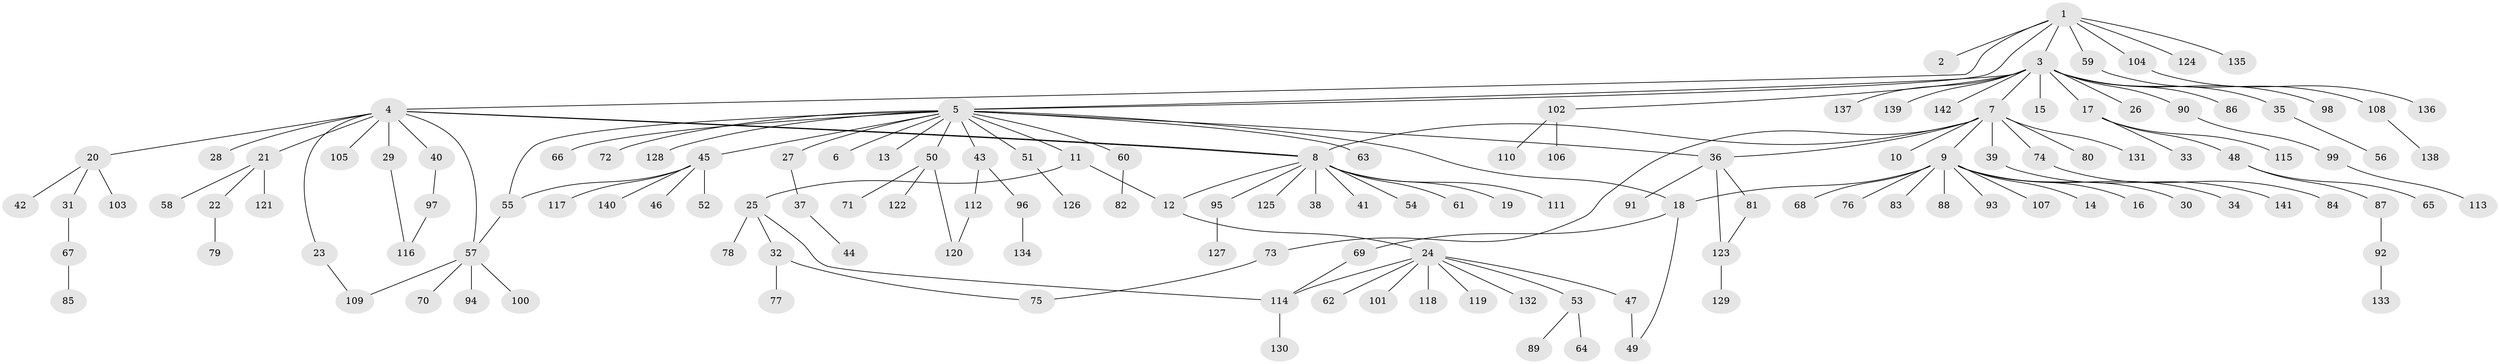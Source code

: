 // Generated by graph-tools (version 1.1) at 2025/14/03/09/25 04:14:41]
// undirected, 142 vertices, 157 edges
graph export_dot {
graph [start="1"]
  node [color=gray90,style=filled];
  1;
  2;
  3;
  4;
  5;
  6;
  7;
  8;
  9;
  10;
  11;
  12;
  13;
  14;
  15;
  16;
  17;
  18;
  19;
  20;
  21;
  22;
  23;
  24;
  25;
  26;
  27;
  28;
  29;
  30;
  31;
  32;
  33;
  34;
  35;
  36;
  37;
  38;
  39;
  40;
  41;
  42;
  43;
  44;
  45;
  46;
  47;
  48;
  49;
  50;
  51;
  52;
  53;
  54;
  55;
  56;
  57;
  58;
  59;
  60;
  61;
  62;
  63;
  64;
  65;
  66;
  67;
  68;
  69;
  70;
  71;
  72;
  73;
  74;
  75;
  76;
  77;
  78;
  79;
  80;
  81;
  82;
  83;
  84;
  85;
  86;
  87;
  88;
  89;
  90;
  91;
  92;
  93;
  94;
  95;
  96;
  97;
  98;
  99;
  100;
  101;
  102;
  103;
  104;
  105;
  106;
  107;
  108;
  109;
  110;
  111;
  112;
  113;
  114;
  115;
  116;
  117;
  118;
  119;
  120;
  121;
  122;
  123;
  124;
  125;
  126;
  127;
  128;
  129;
  130;
  131;
  132;
  133;
  134;
  135;
  136;
  137;
  138;
  139;
  140;
  141;
  142;
  1 -- 2;
  1 -- 3;
  1 -- 4;
  1 -- 5;
  1 -- 59;
  1 -- 104;
  1 -- 124;
  1 -- 135;
  3 -- 5;
  3 -- 7;
  3 -- 15;
  3 -- 17;
  3 -- 26;
  3 -- 35;
  3 -- 86;
  3 -- 90;
  3 -- 98;
  3 -- 102;
  3 -- 137;
  3 -- 139;
  3 -- 142;
  4 -- 8;
  4 -- 8;
  4 -- 20;
  4 -- 21;
  4 -- 23;
  4 -- 28;
  4 -- 29;
  4 -- 40;
  4 -- 57;
  4 -- 105;
  5 -- 6;
  5 -- 11;
  5 -- 13;
  5 -- 18;
  5 -- 27;
  5 -- 36;
  5 -- 43;
  5 -- 45;
  5 -- 50;
  5 -- 51;
  5 -- 55;
  5 -- 60;
  5 -- 63;
  5 -- 66;
  5 -- 72;
  5 -- 128;
  7 -- 8;
  7 -- 9;
  7 -- 10;
  7 -- 36;
  7 -- 39;
  7 -- 73;
  7 -- 74;
  7 -- 80;
  7 -- 131;
  8 -- 12;
  8 -- 19;
  8 -- 38;
  8 -- 41;
  8 -- 54;
  8 -- 61;
  8 -- 95;
  8 -- 111;
  8 -- 125;
  9 -- 14;
  9 -- 16;
  9 -- 18;
  9 -- 30;
  9 -- 34;
  9 -- 68;
  9 -- 76;
  9 -- 83;
  9 -- 88;
  9 -- 93;
  9 -- 107;
  11 -- 12;
  11 -- 25;
  12 -- 24;
  17 -- 33;
  17 -- 48;
  17 -- 115;
  18 -- 49;
  18 -- 69;
  20 -- 31;
  20 -- 42;
  20 -- 103;
  21 -- 22;
  21 -- 58;
  21 -- 121;
  22 -- 79;
  23 -- 109;
  24 -- 47;
  24 -- 53;
  24 -- 62;
  24 -- 101;
  24 -- 114;
  24 -- 118;
  24 -- 119;
  24 -- 132;
  25 -- 32;
  25 -- 78;
  25 -- 114;
  27 -- 37;
  29 -- 116;
  31 -- 67;
  32 -- 75;
  32 -- 77;
  35 -- 56;
  36 -- 81;
  36 -- 91;
  36 -- 123;
  37 -- 44;
  39 -- 141;
  40 -- 97;
  43 -- 96;
  43 -- 112;
  45 -- 46;
  45 -- 52;
  45 -- 55;
  45 -- 117;
  45 -- 140;
  47 -- 49;
  48 -- 65;
  48 -- 87;
  50 -- 71;
  50 -- 120;
  50 -- 122;
  51 -- 126;
  53 -- 64;
  53 -- 89;
  55 -- 57;
  57 -- 70;
  57 -- 94;
  57 -- 100;
  57 -- 109;
  59 -- 108;
  60 -- 82;
  67 -- 85;
  69 -- 114;
  73 -- 75;
  74 -- 84;
  81 -- 123;
  87 -- 92;
  90 -- 99;
  92 -- 133;
  95 -- 127;
  96 -- 134;
  97 -- 116;
  99 -- 113;
  102 -- 106;
  102 -- 110;
  104 -- 136;
  108 -- 138;
  112 -- 120;
  114 -- 130;
  123 -- 129;
}
